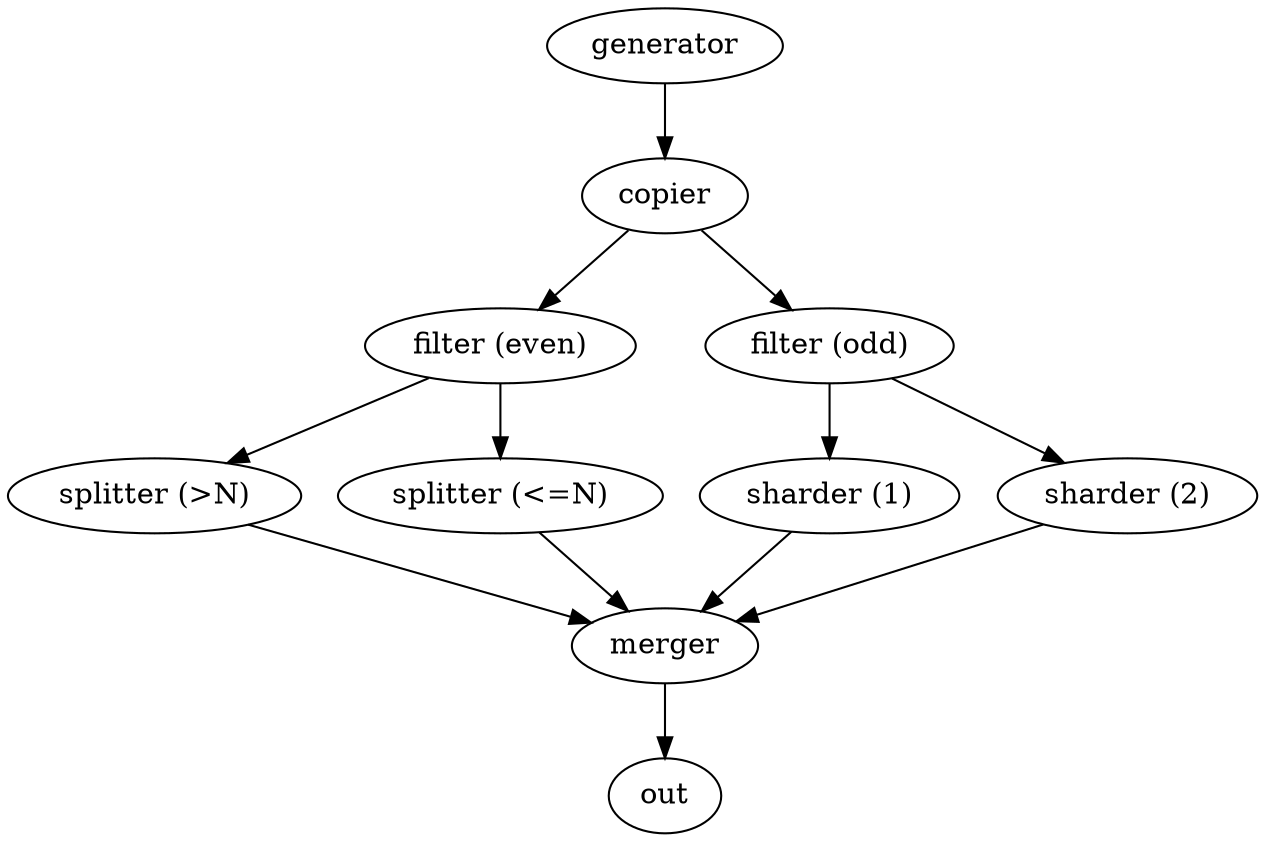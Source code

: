 digraph G {
  "generator" -> "copier"
   
  "copier" -> "filter (even)"
  "copier" -> "filter (odd)"

  "filter (even)" -> "splitter (>N)"
  "filter (even)" -> "splitter (<=N)"
  
  "filter (odd)" -> "sharder (1)"
  "filter (odd)" -> "sharder (2)"

  "splitter (>N)" -> "merger"
  "splitter (<=N)" -> "merger"
  
  "sharder (1)" -> "merger"
  "sharder (2)" -> "merger"

  "merger" -> "out"
}
